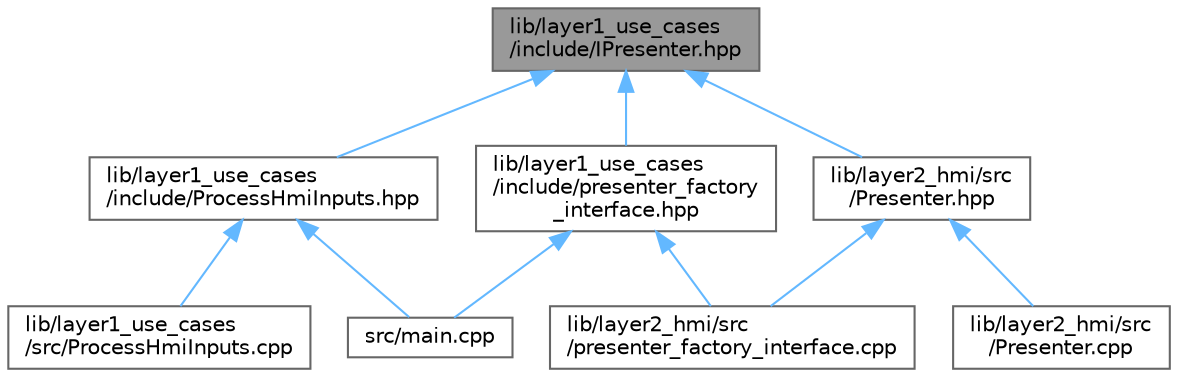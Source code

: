 digraph "lib/layer1_use_cases/include/IPresenter.hpp"
{
 // LATEX_PDF_SIZE
  bgcolor="transparent";
  edge [fontname=Helvetica,fontsize=10,labelfontname=Helvetica,labelfontsize=10];
  node [fontname=Helvetica,fontsize=10,shape=box,height=0.2,width=0.4];
  Node1 [id="Node000001",label="lib/layer1_use_cases\l/include/IPresenter.hpp",height=0.2,width=0.4,color="gray40", fillcolor="grey60", style="filled", fontcolor="black",tooltip=" "];
  Node1 -> Node2 [id="edge1_Node000001_Node000002",dir="back",color="steelblue1",style="solid",tooltip=" "];
  Node2 [id="Node000002",label="lib/layer1_use_cases\l/include/ProcessHmiInputs.hpp",height=0.2,width=0.4,color="grey40", fillcolor="white", style="filled",URL="$ProcessHmiInputs_8hpp.xhtml",tooltip=" "];
  Node2 -> Node3 [id="edge2_Node000002_Node000003",dir="back",color="steelblue1",style="solid",tooltip=" "];
  Node3 [id="Node000003",label="lib/layer1_use_cases\l/src/ProcessHmiInputs.cpp",height=0.2,width=0.4,color="grey40", fillcolor="white", style="filled",URL="$ProcessHmiInputs_8cpp.xhtml",tooltip=" "];
  Node2 -> Node4 [id="edge3_Node000002_Node000004",dir="back",color="steelblue1",style="solid",tooltip=" "];
  Node4 [id="Node000004",label="src/main.cpp",height=0.2,width=0.4,color="grey40", fillcolor="white", style="filled",URL="$main_8cpp.xhtml",tooltip=" "];
  Node1 -> Node5 [id="edge4_Node000001_Node000005",dir="back",color="steelblue1",style="solid",tooltip=" "];
  Node5 [id="Node000005",label="lib/layer1_use_cases\l/include/presenter_factory\l_interface.hpp",height=0.2,width=0.4,color="grey40", fillcolor="white", style="filled",URL="$presenter__factory__interface_8hpp.xhtml",tooltip=" "];
  Node5 -> Node6 [id="edge5_Node000005_Node000006",dir="back",color="steelblue1",style="solid",tooltip=" "];
  Node6 [id="Node000006",label="lib/layer2_hmi/src\l/presenter_factory_interface.cpp",height=0.2,width=0.4,color="grey40", fillcolor="white", style="filled",URL="$presenter__factory__interface_8cpp.xhtml",tooltip=" "];
  Node5 -> Node4 [id="edge6_Node000005_Node000004",dir="back",color="steelblue1",style="solid",tooltip=" "];
  Node1 -> Node7 [id="edge7_Node000001_Node000007",dir="back",color="steelblue1",style="solid",tooltip=" "];
  Node7 [id="Node000007",label="lib/layer2_hmi/src\l/Presenter.hpp",height=0.2,width=0.4,color="grey40", fillcolor="white", style="filled",URL="$Presenter_8hpp.xhtml",tooltip=" "];
  Node7 -> Node8 [id="edge8_Node000007_Node000008",dir="back",color="steelblue1",style="solid",tooltip=" "];
  Node8 [id="Node000008",label="lib/layer2_hmi/src\l/Presenter.cpp",height=0.2,width=0.4,color="grey40", fillcolor="white", style="filled",URL="$Presenter_8cpp.xhtml",tooltip=" "];
  Node7 -> Node6 [id="edge9_Node000007_Node000006",dir="back",color="steelblue1",style="solid",tooltip=" "];
}
